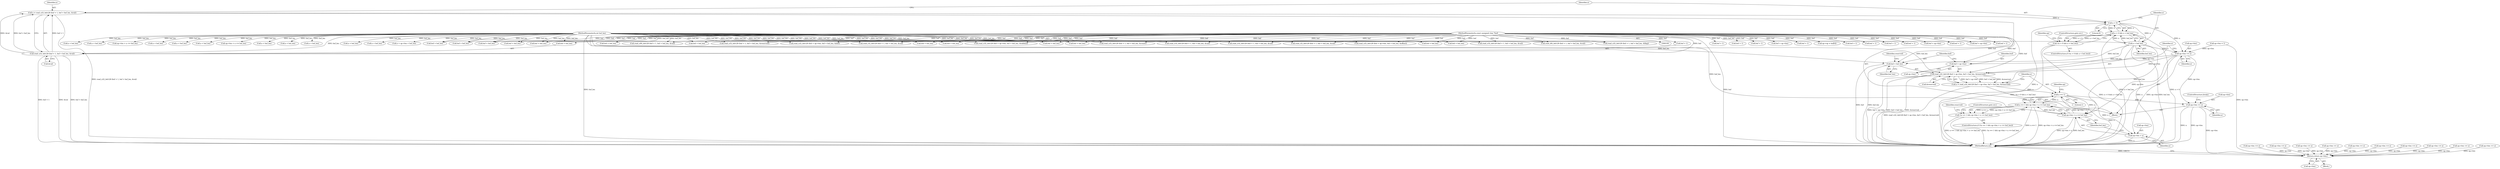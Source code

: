 digraph "0_radare2_bd276ef2fd8ac3401e65be7c126a43175ccfbcd7@API" {
"1000655" [label="(Call,n = read_u32_leb128 (buf + 1, buf + buf_len, &val))"];
"1000657" [label="(Call,read_u32_leb128 (buf + 1, buf + buf_len, &val))"];
"1000102" [label="(MethodParameterIn,const unsigned char *buf)"];
"1000103" [label="(MethodParameterIn,int buf_len)"];
"1000669" [label="(Call,n > 0)"];
"1000668" [label="(Call,n > 0 && n < buf_len)"];
"1000667" [label="(Call,!(n > 0 && n < buf_len))"];
"1000672" [label="(Call,n < buf_len)"];
"1000676" [label="(Call,op->len += n)"];
"1000683" [label="(Call,read_u32_leb128 (buf + op->len, buf + buf_len, &reserved))"];
"1000681" [label="(Call,n = read_u32_leb128 (buf + op->len, buf + buf_len, &reserved))"];
"1000697" [label="(Call,n == 1)"];
"1000696" [label="(Call,n == 1 && op->len + n <= buf_len)"];
"1000695" [label="(Call,!(n == 1 && op->len + n <= buf_len))"];
"1000700" [label="(Call,op->len + n <= buf_len)"];
"1000701" [label="(Call,op->len + n)"];
"1000722" [label="(Call,op->len += n)"];
"1001077" [label="(Return,return op->len;)"];
"1000684" [label="(Call,buf + op->len)"];
"1000689" [label="(Call,buf + buf_len)"];
"1000670" [label="(Identifier,n)"];
"1000451" [label="(Call,read_u32_leb128 (buf + 1, buf + buf_len, &count))"];
"1000951" [label="(Call,n < buf_len)"];
"1000937" [label="(Call,buf + 1)"];
"1000105" [label="(Call,op->len = 1)"];
"1000102" [label="(MethodParameterIn,const unsigned char *buf)"];
"1000695" [label="(Call,!(n == 1 && op->len + n <= buf_len))"];
"1000684" [label="(Call,buf + op->len)"];
"1000701" [label="(Call,op->len + n)"];
"1000428" [label="(Call,op->len += n)"];
"1000690" [label="(Identifier,buf)"];
"1001005" [label="(Call,buf + 1)"];
"1001078" [label="(Call,op->len)"];
"1000677" [label="(Call,op->len)"];
"1000675" [label="(ControlStructure,goto err;)"];
"1000307" [label="(Call,n < buf_len)"];
"1000727" [label="(ControlStructure,break;)"];
"1000974" [label="(Call,buf + buf_len)"];
"1000811" [label="(Call,read_u32_leb128 (buf + 1, buf + buf_len, &flag))"];
"1000707" [label="(ControlStructure,goto err;)"];
"1000681" [label="(Call,n = read_u32_leb128 (buf + op->len, buf + buf_len, &reserved))"];
"1000103" [label="(MethodParameterIn,int buf_len)"];
"1000893" [label="(Call,buf + buf_len)"];
"1000726" [label="(Identifier,n)"];
"1001045" [label="(Call,buf + 1)"];
"1000382" [label="(Call,op->len += n)"];
"1000989" [label="(Call,op->len += n)"];
"1000692" [label="(Call,&reserved)"];
"1000702" [label="(Call,op->len)"];
"1001008" [label="(Call,buf + buf_len)"];
"1000723" [label="(Call,op->len)"];
"1000694" [label="(ControlStructure,if (!(n == 1 && op->len + n <= buf_len)))"];
"1000838" [label="(Call,buf + op->len)"];
"1000671" [label="(Literal,0)"];
"1000686" [label="(Call,op->len)"];
"1000539" [label="(Call,buf + buf_len)"];
"1000517" [label="(Call,op->len + n <= buf_len)"];
"1000661" [label="(Call,buf + buf_len)"];
"1000697" [label="(Call,n == 1)"];
"1000673" [label="(Identifier,n)"];
"1001044" [label="(Call,read_u64_leb128 (buf + 1, buf + buf_len, &val))"];
"1000889" [label="(Call,read_u32_leb128 (buf + 1, buf + buf_len, &reserved))"];
"1000936" [label="(Call,read_i32_leb128 (buf + 1, buf + buf_len, &val))"];
"1000664" [label="(Call,&val)"];
"1000698" [label="(Identifier,n)"];
"1000689" [label="(Call,buf + buf_len)"];
"1001019" [label="(Call,n < buf_len)"];
"1000672" [label="(Call,n < buf_len)"];
"1000756" [label="(Call,n < buf_len)"];
"1000826" [label="(Call,n < buf_len)"];
"1000722" [label="(Call,op->len += n)"];
"1000703" [label="(Identifier,op)"];
"1000657" [label="(Call,read_u32_leb128 (buf + 1, buf + buf_len, &val))"];
"1001048" [label="(Call,buf + buf_len)"];
"1000971" [label="(Call,buf + 1)"];
"1000110" [label="(Call,op->op = buf[0])"];
"1000403" [label="(Call,buf + buf_len)"];
"1000683" [label="(Call,read_u32_leb128 (buf + op->len, buf + buf_len, &reserved))"];
"1000693" [label="(Identifier,reserved)"];
"1000815" [label="(Call,buf + buf_len)"];
"1000745" [label="(Call,buf + buf_len)"];
"1000904" [label="(Call,n < buf_len)"];
"1001059" [label="(Call,n < buf_len)"];
"1000691" [label="(Identifier,buf_len)"];
"1000400" [label="(Call,buf + 1)"];
"1001069" [label="(Call,op->len += n)"];
"1000676" [label="(Call,op->len += n)"];
"1000706" [label="(Identifier,buf_len)"];
"1000685" [label="(Identifier,buf)"];
"1000667" [label="(Call,!(n > 0 && n < buf_len))"];
"1000843" [label="(Call,buf + buf_len)"];
"1001077" [label="(Return,return op->len;)"];
"1000674" [label="(Identifier,buf_len)"];
"1000550" [label="(Call,n + op->len < buf_len)"];
"1000645" [label="(Block,)"];
"1000921" [label="(Call,op->len += n)"];
"1000104" [label="(Block,)"];
"1000890" [label="(Call,buf + 1)"];
"1000666" [label="(ControlStructure,if (!(n > 0 && n < buf_len)))"];
"1000812" [label="(Call,buf + 1)"];
"1000414" [label="(Call,n < buf_len)"];
"1000678" [label="(Identifier,op)"];
"1000655" [label="(Call,n = read_u32_leb128 (buf + 1, buf + buf_len, &val))"];
"1000533" [label="(Call,read_u32_leb128 (buf + op->len, buf + buf_len, &def))"];
"1000699" [label="(Literal,1)"];
"1000770" [label="(Call,op->len += n)"];
"1000940" [label="(Call,buf + buf_len)"];
"1000502" [label="(Call,read_u32_leb128 (buf + op->len, buf + buf_len, &table[i]))"];
"1000705" [label="(Identifier,n)"];
"1000508" [label="(Call,buf + buf_len)"];
"1000293" [label="(Call,buf + 1)"];
"1001004" [label="(Call,read_u32_leb128 (buf + 1, buf + buf_len, &val))"];
"1000955" [label="(Call,op->len += n)"];
"1001029" [label="(Call,op->len += n)"];
"1000668" [label="(Call,n > 0 && n < buf_len)"];
"1000709" [label="(Identifier,reserved)"];
"1000873" [label="(Call,op->len += n)"];
"1000292" [label="(Call,read_i32_leb128 (buf + 1, buf + buf_len, &val))"];
"1000399" [label="(Call,read_u32_leb128 (buf + 1, buf + buf_len, &val))"];
"1001097" [label="(MethodReturn,int)"];
"1000466" [label="(Call,n < buf_len)"];
"1000700" [label="(Call,op->len + n <= buf_len)"];
"1000296" [label="(Call,buf + buf_len)"];
"1000656" [label="(Identifier,n)"];
"1000503" [label="(Call,buf + op->len)"];
"1000741" [label="(Call,read_u32_leb128 (buf + 1, buf + buf_len, &val))"];
"1000837" [label="(Call,read_u32_leb128 (buf + op->len, buf + buf_len, &offset))"];
"1000455" [label="(Call,buf + buf_len)"];
"1000682" [label="(Identifier,n)"];
"1000970" [label="(Call,read_i64_leb128 (buf + 1, buf + buf_len, &val))"];
"1000680" [label="(Identifier,n)"];
"1000669" [label="(Call,n > 0)"];
"1000452" [label="(Call,buf + 1)"];
"1000854" [label="(Call,op->len + n <= buf_len)"];
"1000696" [label="(Call,n == 1 && op->len + n <= buf_len)"];
"1000985" [label="(Call,n < buf_len)"];
"1000559" [label="(Call,op->len += n)"];
"1000658" [label="(Call,buf + 1)"];
"1000534" [label="(Call,buf + op->len)"];
"1000742" [label="(Call,buf + 1)"];
"1000655" -> "1000645"  [label="AST: "];
"1000655" -> "1000657"  [label="CFG: "];
"1000656" -> "1000655"  [label="AST: "];
"1000657" -> "1000655"  [label="AST: "];
"1000670" -> "1000655"  [label="CFG: "];
"1000655" -> "1001097"  [label="DDG: read_u32_leb128 (buf + 1, buf + buf_len, &val)"];
"1000657" -> "1000655"  [label="DDG: buf + 1"];
"1000657" -> "1000655"  [label="DDG: buf + buf_len"];
"1000657" -> "1000655"  [label="DDG: &val"];
"1000655" -> "1000669"  [label="DDG: n"];
"1000657" -> "1000664"  [label="CFG: "];
"1000658" -> "1000657"  [label="AST: "];
"1000661" -> "1000657"  [label="AST: "];
"1000664" -> "1000657"  [label="AST: "];
"1000657" -> "1001097"  [label="DDG: &val"];
"1000657" -> "1001097"  [label="DDG: buf + buf_len"];
"1000657" -> "1001097"  [label="DDG: buf + 1"];
"1000102" -> "1000657"  [label="DDG: buf"];
"1000103" -> "1000657"  [label="DDG: buf_len"];
"1000102" -> "1000100"  [label="AST: "];
"1000102" -> "1001097"  [label="DDG: buf"];
"1000102" -> "1000110"  [label="DDG: buf"];
"1000102" -> "1000292"  [label="DDG: buf"];
"1000102" -> "1000293"  [label="DDG: buf"];
"1000102" -> "1000296"  [label="DDG: buf"];
"1000102" -> "1000399"  [label="DDG: buf"];
"1000102" -> "1000400"  [label="DDG: buf"];
"1000102" -> "1000403"  [label="DDG: buf"];
"1000102" -> "1000451"  [label="DDG: buf"];
"1000102" -> "1000452"  [label="DDG: buf"];
"1000102" -> "1000455"  [label="DDG: buf"];
"1000102" -> "1000502"  [label="DDG: buf"];
"1000102" -> "1000503"  [label="DDG: buf"];
"1000102" -> "1000508"  [label="DDG: buf"];
"1000102" -> "1000533"  [label="DDG: buf"];
"1000102" -> "1000534"  [label="DDG: buf"];
"1000102" -> "1000539"  [label="DDG: buf"];
"1000102" -> "1000658"  [label="DDG: buf"];
"1000102" -> "1000661"  [label="DDG: buf"];
"1000102" -> "1000683"  [label="DDG: buf"];
"1000102" -> "1000684"  [label="DDG: buf"];
"1000102" -> "1000689"  [label="DDG: buf"];
"1000102" -> "1000741"  [label="DDG: buf"];
"1000102" -> "1000742"  [label="DDG: buf"];
"1000102" -> "1000745"  [label="DDG: buf"];
"1000102" -> "1000811"  [label="DDG: buf"];
"1000102" -> "1000812"  [label="DDG: buf"];
"1000102" -> "1000815"  [label="DDG: buf"];
"1000102" -> "1000837"  [label="DDG: buf"];
"1000102" -> "1000838"  [label="DDG: buf"];
"1000102" -> "1000843"  [label="DDG: buf"];
"1000102" -> "1000889"  [label="DDG: buf"];
"1000102" -> "1000890"  [label="DDG: buf"];
"1000102" -> "1000893"  [label="DDG: buf"];
"1000102" -> "1000936"  [label="DDG: buf"];
"1000102" -> "1000937"  [label="DDG: buf"];
"1000102" -> "1000940"  [label="DDG: buf"];
"1000102" -> "1000970"  [label="DDG: buf"];
"1000102" -> "1000971"  [label="DDG: buf"];
"1000102" -> "1000974"  [label="DDG: buf"];
"1000102" -> "1001004"  [label="DDG: buf"];
"1000102" -> "1001005"  [label="DDG: buf"];
"1000102" -> "1001008"  [label="DDG: buf"];
"1000102" -> "1001044"  [label="DDG: buf"];
"1000102" -> "1001045"  [label="DDG: buf"];
"1000102" -> "1001048"  [label="DDG: buf"];
"1000103" -> "1000100"  [label="AST: "];
"1000103" -> "1001097"  [label="DDG: buf_len"];
"1000103" -> "1000292"  [label="DDG: buf_len"];
"1000103" -> "1000296"  [label="DDG: buf_len"];
"1000103" -> "1000307"  [label="DDG: buf_len"];
"1000103" -> "1000399"  [label="DDG: buf_len"];
"1000103" -> "1000403"  [label="DDG: buf_len"];
"1000103" -> "1000414"  [label="DDG: buf_len"];
"1000103" -> "1000451"  [label="DDG: buf_len"];
"1000103" -> "1000455"  [label="DDG: buf_len"];
"1000103" -> "1000466"  [label="DDG: buf_len"];
"1000103" -> "1000502"  [label="DDG: buf_len"];
"1000103" -> "1000508"  [label="DDG: buf_len"];
"1000103" -> "1000517"  [label="DDG: buf_len"];
"1000103" -> "1000533"  [label="DDG: buf_len"];
"1000103" -> "1000539"  [label="DDG: buf_len"];
"1000103" -> "1000550"  [label="DDG: buf_len"];
"1000103" -> "1000661"  [label="DDG: buf_len"];
"1000103" -> "1000672"  [label="DDG: buf_len"];
"1000103" -> "1000683"  [label="DDG: buf_len"];
"1000103" -> "1000689"  [label="DDG: buf_len"];
"1000103" -> "1000700"  [label="DDG: buf_len"];
"1000103" -> "1000741"  [label="DDG: buf_len"];
"1000103" -> "1000745"  [label="DDG: buf_len"];
"1000103" -> "1000756"  [label="DDG: buf_len"];
"1000103" -> "1000811"  [label="DDG: buf_len"];
"1000103" -> "1000815"  [label="DDG: buf_len"];
"1000103" -> "1000826"  [label="DDG: buf_len"];
"1000103" -> "1000837"  [label="DDG: buf_len"];
"1000103" -> "1000843"  [label="DDG: buf_len"];
"1000103" -> "1000854"  [label="DDG: buf_len"];
"1000103" -> "1000889"  [label="DDG: buf_len"];
"1000103" -> "1000893"  [label="DDG: buf_len"];
"1000103" -> "1000904"  [label="DDG: buf_len"];
"1000103" -> "1000936"  [label="DDG: buf_len"];
"1000103" -> "1000940"  [label="DDG: buf_len"];
"1000103" -> "1000951"  [label="DDG: buf_len"];
"1000103" -> "1000970"  [label="DDG: buf_len"];
"1000103" -> "1000974"  [label="DDG: buf_len"];
"1000103" -> "1000985"  [label="DDG: buf_len"];
"1000103" -> "1001004"  [label="DDG: buf_len"];
"1000103" -> "1001008"  [label="DDG: buf_len"];
"1000103" -> "1001019"  [label="DDG: buf_len"];
"1000103" -> "1001044"  [label="DDG: buf_len"];
"1000103" -> "1001048"  [label="DDG: buf_len"];
"1000103" -> "1001059"  [label="DDG: buf_len"];
"1000669" -> "1000668"  [label="AST: "];
"1000669" -> "1000671"  [label="CFG: "];
"1000670" -> "1000669"  [label="AST: "];
"1000671" -> "1000669"  [label="AST: "];
"1000673" -> "1000669"  [label="CFG: "];
"1000668" -> "1000669"  [label="CFG: "];
"1000669" -> "1001097"  [label="DDG: n"];
"1000669" -> "1000668"  [label="DDG: n"];
"1000669" -> "1000668"  [label="DDG: 0"];
"1000669" -> "1000672"  [label="DDG: n"];
"1000669" -> "1000676"  [label="DDG: n"];
"1000668" -> "1000667"  [label="AST: "];
"1000668" -> "1000672"  [label="CFG: "];
"1000672" -> "1000668"  [label="AST: "];
"1000667" -> "1000668"  [label="CFG: "];
"1000668" -> "1001097"  [label="DDG: n < buf_len"];
"1000668" -> "1001097"  [label="DDG: n > 0"];
"1000668" -> "1000667"  [label="DDG: n > 0"];
"1000668" -> "1000667"  [label="DDG: n < buf_len"];
"1000672" -> "1000668"  [label="DDG: n"];
"1000672" -> "1000668"  [label="DDG: buf_len"];
"1000667" -> "1000666"  [label="AST: "];
"1000675" -> "1000667"  [label="CFG: "];
"1000678" -> "1000667"  [label="CFG: "];
"1000667" -> "1001097"  [label="DDG: n > 0 && n < buf_len"];
"1000667" -> "1001097"  [label="DDG: !(n > 0 && n < buf_len)"];
"1000672" -> "1000674"  [label="CFG: "];
"1000673" -> "1000672"  [label="AST: "];
"1000674" -> "1000672"  [label="AST: "];
"1000672" -> "1001097"  [label="DDG: buf_len"];
"1000672" -> "1001097"  [label="DDG: n"];
"1000672" -> "1000676"  [label="DDG: n"];
"1000672" -> "1000683"  [label="DDG: buf_len"];
"1000672" -> "1000689"  [label="DDG: buf_len"];
"1000672" -> "1000700"  [label="DDG: buf_len"];
"1000676" -> "1000645"  [label="AST: "];
"1000676" -> "1000680"  [label="CFG: "];
"1000677" -> "1000676"  [label="AST: "];
"1000680" -> "1000676"  [label="AST: "];
"1000682" -> "1000676"  [label="CFG: "];
"1000105" -> "1000676"  [label="DDG: op->len"];
"1000676" -> "1000683"  [label="DDG: op->len"];
"1000676" -> "1000684"  [label="DDG: op->len"];
"1000676" -> "1000700"  [label="DDG: op->len"];
"1000676" -> "1000701"  [label="DDG: op->len"];
"1000676" -> "1000722"  [label="DDG: op->len"];
"1000683" -> "1000681"  [label="AST: "];
"1000683" -> "1000692"  [label="CFG: "];
"1000684" -> "1000683"  [label="AST: "];
"1000689" -> "1000683"  [label="AST: "];
"1000692" -> "1000683"  [label="AST: "];
"1000681" -> "1000683"  [label="CFG: "];
"1000683" -> "1001097"  [label="DDG: buf + op->len"];
"1000683" -> "1001097"  [label="DDG: buf + buf_len"];
"1000683" -> "1001097"  [label="DDG: &reserved"];
"1000683" -> "1000681"  [label="DDG: buf + op->len"];
"1000683" -> "1000681"  [label="DDG: buf + buf_len"];
"1000683" -> "1000681"  [label="DDG: &reserved"];
"1000681" -> "1000645"  [label="AST: "];
"1000682" -> "1000681"  [label="AST: "];
"1000698" -> "1000681"  [label="CFG: "];
"1000681" -> "1001097"  [label="DDG: read_u32_leb128 (buf + op->len, buf + buf_len, &reserved)"];
"1000681" -> "1000697"  [label="DDG: n"];
"1000697" -> "1000696"  [label="AST: "];
"1000697" -> "1000699"  [label="CFG: "];
"1000698" -> "1000697"  [label="AST: "];
"1000699" -> "1000697"  [label="AST: "];
"1000703" -> "1000697"  [label="CFG: "];
"1000696" -> "1000697"  [label="CFG: "];
"1000697" -> "1001097"  [label="DDG: n"];
"1000697" -> "1000696"  [label="DDG: n"];
"1000697" -> "1000696"  [label="DDG: 1"];
"1000697" -> "1000700"  [label="DDG: n"];
"1000697" -> "1000701"  [label="DDG: n"];
"1000697" -> "1000722"  [label="DDG: n"];
"1000696" -> "1000695"  [label="AST: "];
"1000696" -> "1000700"  [label="CFG: "];
"1000700" -> "1000696"  [label="AST: "];
"1000695" -> "1000696"  [label="CFG: "];
"1000696" -> "1001097"  [label="DDG: op->len + n <= buf_len"];
"1000696" -> "1001097"  [label="DDG: n == 1"];
"1000696" -> "1000695"  [label="DDG: n == 1"];
"1000696" -> "1000695"  [label="DDG: op->len + n <= buf_len"];
"1000700" -> "1000696"  [label="DDG: op->len + n"];
"1000700" -> "1000696"  [label="DDG: buf_len"];
"1000695" -> "1000694"  [label="AST: "];
"1000707" -> "1000695"  [label="CFG: "];
"1000709" -> "1000695"  [label="CFG: "];
"1000695" -> "1001097"  [label="DDG: !(n == 1 && op->len + n <= buf_len)"];
"1000695" -> "1001097"  [label="DDG: n == 1 && op->len + n <= buf_len"];
"1000700" -> "1000706"  [label="CFG: "];
"1000701" -> "1000700"  [label="AST: "];
"1000706" -> "1000700"  [label="AST: "];
"1000700" -> "1001097"  [label="DDG: op->len + n"];
"1000700" -> "1001097"  [label="DDG: buf_len"];
"1000701" -> "1000705"  [label="CFG: "];
"1000702" -> "1000701"  [label="AST: "];
"1000705" -> "1000701"  [label="AST: "];
"1000706" -> "1000701"  [label="CFG: "];
"1000701" -> "1001097"  [label="DDG: n"];
"1000722" -> "1000645"  [label="AST: "];
"1000722" -> "1000726"  [label="CFG: "];
"1000723" -> "1000722"  [label="AST: "];
"1000726" -> "1000722"  [label="AST: "];
"1000727" -> "1000722"  [label="CFG: "];
"1000722" -> "1001097"  [label="DDG: n"];
"1000722" -> "1001097"  [label="DDG: op->len"];
"1000722" -> "1001077"  [label="DDG: op->len"];
"1001077" -> "1000104"  [label="AST: "];
"1001077" -> "1001078"  [label="CFG: "];
"1001078" -> "1001077"  [label="AST: "];
"1001097" -> "1001077"  [label="CFG: "];
"1001077" -> "1001097"  [label="DDG: <RET>"];
"1000559" -> "1001077"  [label="DDG: op->len"];
"1000989" -> "1001077"  [label="DDG: op->len"];
"1001029" -> "1001077"  [label="DDG: op->len"];
"1001069" -> "1001077"  [label="DDG: op->len"];
"1000382" -> "1001077"  [label="DDG: op->len"];
"1000873" -> "1001077"  [label="DDG: op->len"];
"1000955" -> "1001077"  [label="DDG: op->len"];
"1000921" -> "1001077"  [label="DDG: op->len"];
"1000428" -> "1001077"  [label="DDG: op->len"];
"1000770" -> "1001077"  [label="DDG: op->len"];
"1000105" -> "1001077"  [label="DDG: op->len"];
"1000684" -> "1000686"  [label="CFG: "];
"1000685" -> "1000684"  [label="AST: "];
"1000686" -> "1000684"  [label="AST: "];
"1000690" -> "1000684"  [label="CFG: "];
"1000689" -> "1000691"  [label="CFG: "];
"1000690" -> "1000689"  [label="AST: "];
"1000691" -> "1000689"  [label="AST: "];
"1000693" -> "1000689"  [label="CFG: "];
"1000689" -> "1001097"  [label="DDG: buf"];
"1000689" -> "1001097"  [label="DDG: buf_len"];
}
